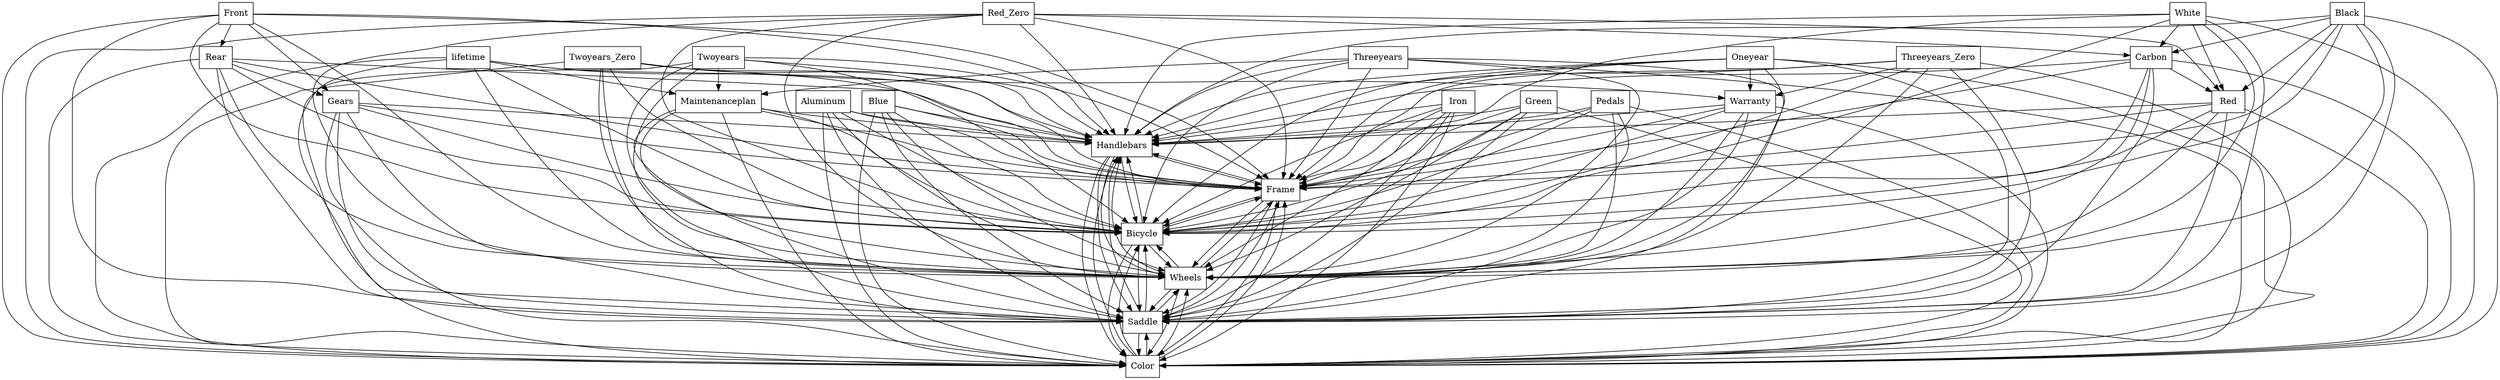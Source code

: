 digraph{
graph [rankdir=TB];
node [shape=box];
edge [arrowhead=normal];
0[label="Red_Zero",]
1[label="Front",]
2[label="Black",]
3[label="Warranty",]
4[label="Handlebars",]
5[label="Rear",]
6[label="Gears",]
7[label="Blue",]
8[label="Carbon",]
9[label="Twoyears",]
10[label="Twoyears_Zero",]
11[label="Maintenanceplan",]
12[label="Frame",]
13[label="Pedals",]
14[label="lifetime",]
15[label="Red",]
16[label="Threeyears_Zero",]
17[label="Threeyears",]
18[label="Color",]
19[label="White",]
20[label="Saddle",]
21[label="Green",]
22[label="Aluminum",]
23[label="Wheels",]
24[label="Oneyear",]
25[label="Bicycle",]
26[label="Iron",]
0->4[label="",]
0->8[label="",]
0->12[label="",]
0->15[label="",]
0->18[label="",]
0->20[label="",]
0->23[label="",]
0->25[label="",]
1->4[label="",]
1->5[label="",]
1->6[label="",]
1->12[label="",]
1->18[label="",]
1->20[label="",]
1->23[label="",]
1->25[label="",]
2->4[label="",]
2->8[label="",]
2->12[label="",]
2->15[label="",]
2->18[label="",]
2->20[label="",]
2->23[label="",]
2->25[label="",]
3->4[label="",]
3->12[label="",]
3->18[label="",]
3->20[label="",]
3->23[label="",]
3->25[label="",]
4->12[label="",]
4->18[label="",]
4->20[label="",]
4->23[label="",]
4->25[label="",]
5->4[label="",]
5->6[label="",]
5->12[label="",]
5->18[label="",]
5->20[label="",]
5->23[label="",]
5->25[label="",]
6->4[label="",]
6->12[label="",]
6->18[label="",]
6->20[label="",]
6->23[label="",]
6->25[label="",]
7->4[label="",]
7->12[label="",]
7->18[label="",]
7->20[label="",]
7->23[label="",]
7->25[label="",]
8->4[label="",]
8->12[label="",]
8->15[label="",]
8->18[label="",]
8->20[label="",]
8->23[label="",]
8->25[label="",]
9->4[label="",]
9->11[label="",]
9->12[label="",]
9->18[label="",]
9->20[label="",]
9->23[label="",]
9->25[label="",]
10->3[label="",]
10->4[label="",]
10->12[label="",]
10->18[label="",]
10->20[label="",]
10->23[label="",]
10->25[label="",]
11->4[label="",]
11->12[label="",]
11->18[label="",]
11->20[label="",]
11->23[label="",]
11->25[label="",]
12->4[label="",]
12->18[label="",]
12->20[label="",]
12->23[label="",]
12->25[label="",]
13->4[label="",]
13->12[label="",]
13->18[label="",]
13->20[label="",]
13->23[label="",]
13->25[label="",]
14->4[label="",]
14->11[label="",]
14->12[label="",]
14->18[label="",]
14->20[label="",]
14->23[label="",]
14->25[label="",]
15->4[label="",]
15->12[label="",]
15->18[label="",]
15->20[label="",]
15->23[label="",]
15->25[label="",]
16->3[label="",]
16->4[label="",]
16->12[label="",]
16->18[label="",]
16->20[label="",]
16->23[label="",]
16->25[label="",]
17->4[label="",]
17->11[label="",]
17->12[label="",]
17->18[label="",]
17->20[label="",]
17->23[label="",]
17->25[label="",]
18->4[label="",]
18->12[label="",]
18->20[label="",]
18->23[label="",]
18->25[label="",]
19->4[label="",]
19->8[label="",]
19->12[label="",]
19->15[label="",]
19->18[label="",]
19->20[label="",]
19->23[label="",]
19->25[label="",]
20->4[label="",]
20->12[label="",]
20->18[label="",]
20->23[label="",]
20->25[label="",]
21->4[label="",]
21->12[label="",]
21->18[label="",]
21->20[label="",]
21->23[label="",]
21->25[label="",]
22->4[label="",]
22->12[label="",]
22->18[label="",]
22->20[label="",]
22->23[label="",]
22->25[label="",]
23->4[label="",]
23->12[label="",]
23->18[label="",]
23->20[label="",]
23->25[label="",]
24->3[label="",]
24->4[label="",]
24->12[label="",]
24->18[label="",]
24->20[label="",]
24->23[label="",]
24->25[label="",]
25->4[label="",]
25->12[label="",]
25->18[label="",]
25->20[label="",]
25->23[label="",]
26->4[label="",]
26->12[label="",]
26->18[label="",]
26->20[label="",]
26->23[label="",]
26->25[label="",]
}
